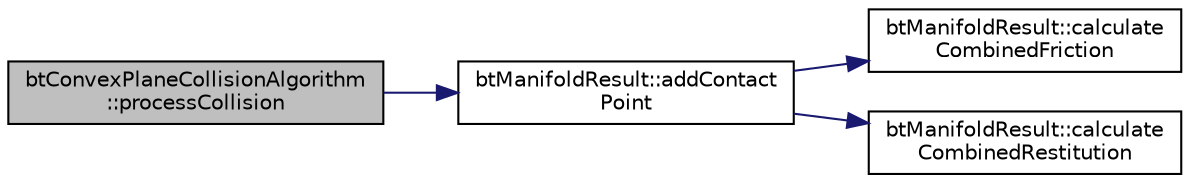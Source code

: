 digraph "btConvexPlaneCollisionAlgorithm::processCollision"
{
  edge [fontname="Helvetica",fontsize="10",labelfontname="Helvetica",labelfontsize="10"];
  node [fontname="Helvetica",fontsize="10",shape=record];
  rankdir="LR";
  Node1 [label="btConvexPlaneCollisionAlgorithm\l::processCollision",height=0.2,width=0.4,color="black", fillcolor="grey75", style="filled", fontcolor="black"];
  Node1 -> Node2 [color="midnightblue",fontsize="10",style="solid"];
  Node2 [label="btManifoldResult::addContact\lPoint",height=0.2,width=0.4,color="black", fillcolor="white", style="filled",URL="$classbt_manifold_result.html#aebe32f0c202d988d0458e88d768602c6"];
  Node2 -> Node3 [color="midnightblue",fontsize="10",style="solid"];
  Node3 [label="btManifoldResult::calculate\lCombinedFriction",height=0.2,width=0.4,color="black", fillcolor="white", style="filled",URL="$classbt_manifold_result.html#a162717dce3ef3a756ae55ec04a179ed5",tooltip="User can override this material combiner by implementing gContactAddedCallback and setting body0->m_c..."];
  Node2 -> Node4 [color="midnightblue",fontsize="10",style="solid"];
  Node4 [label="btManifoldResult::calculate\lCombinedRestitution",height=0.2,width=0.4,color="black", fillcolor="white", style="filled",URL="$classbt_manifold_result.html#aa4419fc3b0d13ccc2cbfd7739b047c04",tooltip="in the future we can let the user override the methods to combine restitution and friction ..."];
}
